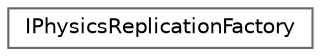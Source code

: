 digraph "Graphical Class Hierarchy"
{
 // INTERACTIVE_SVG=YES
 // LATEX_PDF_SIZE
  bgcolor="transparent";
  edge [fontname=Helvetica,fontsize=10,labelfontname=Helvetica,labelfontsize=10];
  node [fontname=Helvetica,fontsize=10,shape=box,height=0.2,width=0.4];
  rankdir="LR";
  Node0 [id="Node000000",label="IPhysicsReplicationFactory",height=0.2,width=0.4,color="grey40", fillcolor="white", style="filled",URL="$d4/d48/classIPhysicsReplicationFactory.html",tooltip="Interface for the creation of customized physics replication."];
}
